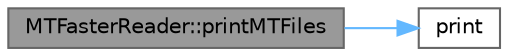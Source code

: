 digraph "MTFasterReader::printMTFiles"
{
 // LATEX_PDF_SIZE
  bgcolor="transparent";
  edge [fontname=Helvetica,fontsize=10,labelfontname=Helvetica,labelfontsize=10];
  node [fontname=Helvetica,fontsize=10,shape=box,height=0.2,width=0.4];
  rankdir="LR";
  Node1 [id="Node000001",label="MTFasterReader::printMTFiles",height=0.2,width=0.4,color="gray40", fillcolor="grey60", style="filled", fontcolor="black",tooltip=" "];
  Node1 -> Node2 [id="edge1_Node000001_Node000002",color="steelblue1",style="solid",tooltip=" "];
  Node2 [id="Node000002",label="print",height=0.2,width=0.4,color="grey40", fillcolor="white", style="filled",URL="$print_8hpp.html#aaa2383e8fc7f8fa546f4376e1dd4c9b7",tooltip=" "];
}
